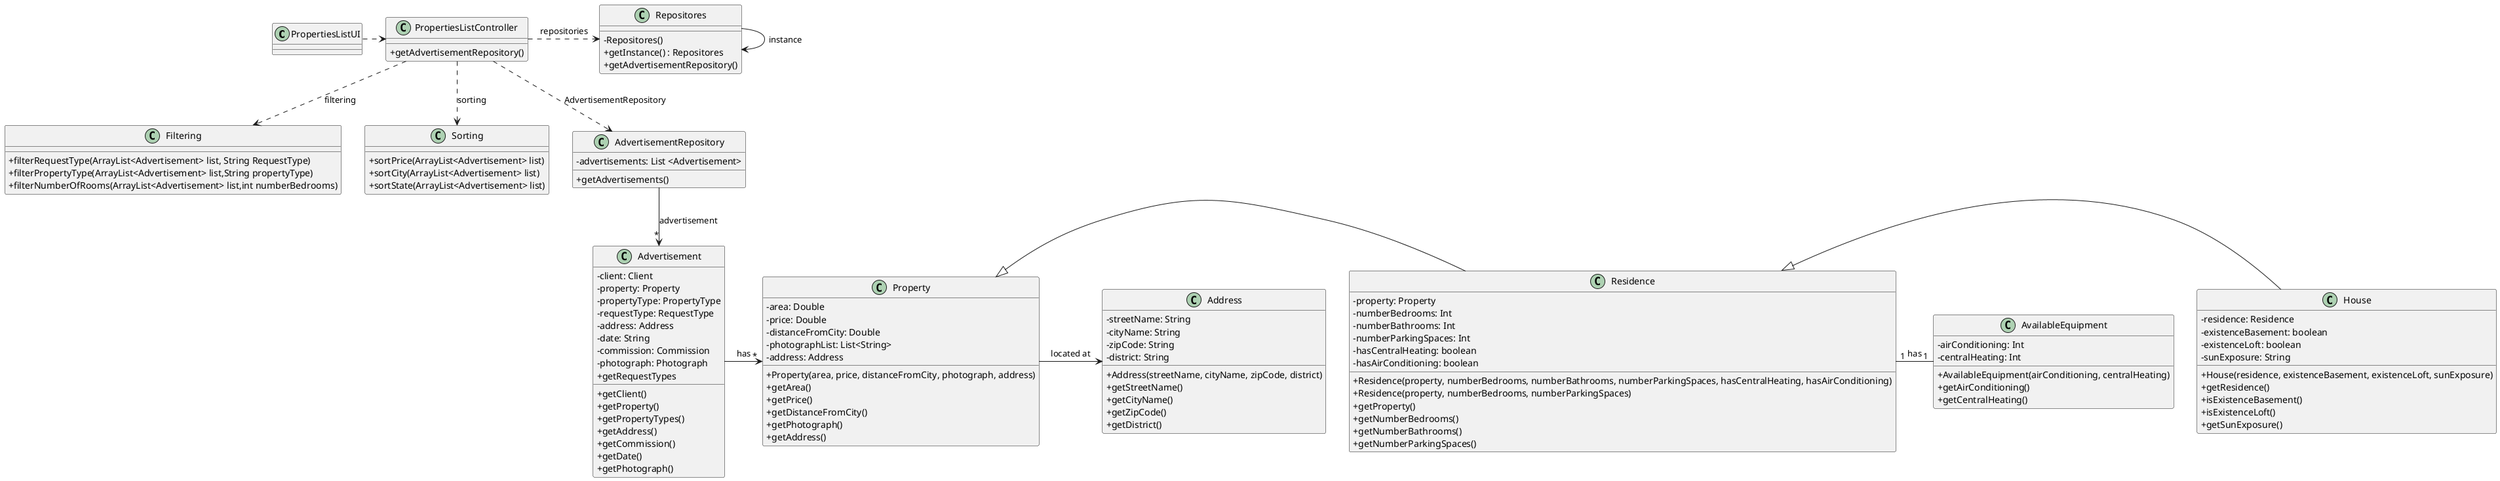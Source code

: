 @startuml
'skinparam monochrome true
skinparam packageStyle rectangle
skinparam shadowing false
skinparam linetype polyline
skinparam linetype orto

skinparam classAttributeIconSize 0

'left to right direction

class PropertiesListUI {
}

class PropertiesListController {
     +getAdvertisementRepository()
}

class Filtering {

    +filterRequestType(ArrayList<Advertisement> list, String RequestType)
    +filterPropertyType(ArrayList<Advertisement> list,String propertyType)
    +filterNumberOfRooms(ArrayList<Advertisement> list,int numberBedrooms)

}

class Sorting {

    +sortPrice(ArrayList<Advertisement> list)
    +sortCity(ArrayList<Advertisement> list)
    +sortState(ArrayList<Advertisement> list)

}

class Repositores {
     -Repositores()
     +getInstance() : Repositores
     +getAdvertisementRepository()

}


class AdvertisementRepository{
    -advertisements: List <Advertisement>
    +getAdvertisements()
}

class Advertisement {
    - client: Client
    - property: Property
    - propertyType: PropertyType
    - requestType: RequestType
    - address: Address
    - date: String
    - commission: Commission
    - photograph: Photograph
    + getClient()
    + getProperty()
    + getPropertyTypes()
    + getRequestTypes
    + getAddress()
    + getCommission()
    + getDate()
    + getPhotograph()
}

class Address {
    - streetName: String
    - cityName: String
    - zipCode: String
    - district: String
    + Address(streetName, cityName, zipCode, district)
    + getStreetName()
    + getCityName()
    + getZipCode()
    + getDistrict()
}


class Property {
    - area: Double
    - price: Double
    - distanceFromCity: Double
    - photographList: List<String>
    - address: Address
    + Property(area, price, distanceFromCity, photograph, address)
    + getArea()
    + getPrice()
    + getDistanceFromCity()
    + getPhotograph()
    + getAddress()
}

class Residence {
    - property: Property
    - numberBedrooms: Int
    - numberBathrooms: Int
    - numberParkingSpaces: Int
    - hasCentralHeating: boolean
    - hasAirConditioning: boolean
    + Residence(property, numberBedrooms, numberBathrooms, numberParkingSpaces, hasCentralHeating, hasAirConditioning)
    + Residence(property, numberBedrooms, numberParkingSpaces)
    + getProperty()
    + getNumberBedrooms()
    + getNumberBathrooms()
    + getNumberParkingSpaces()
}

class AvailableEquipment {
    - airConditioning: Int
    - centralHeating: Int
    + AvailableEquipment(airConditioning, centralHeating)
    + getAirConditioning()
    + getCentralHeating()
}

class House {
    - residence: Residence
    - existenceBasement: boolean
    - existenceLoft: boolean
    - sunExposure: String
    + House(residence, existenceBasement, existenceLoft, sunExposure)
    + getResidence()
    + isExistenceBasement()
    + isExistenceLoft()
    + getSunExposure()
}



PropertiesListUI .> PropertiesListController
PropertiesListController .> Repositores : repositories
Repositores -> Repositores : instance
PropertiesListController .-> AdvertisementRepository : AdvertisementRepository
Advertisement -> "*" Property : has
Residence -l|> Property

House -l|> Residence

Residence "1" - "1" AvailableEquipment : has

AdvertisementRepository --d> "*" Advertisement : advertisement

Property -> Address : located at

PropertiesListController .-> Sorting : sorting
PropertiesListController .-> Filtering : filtering


@enduml